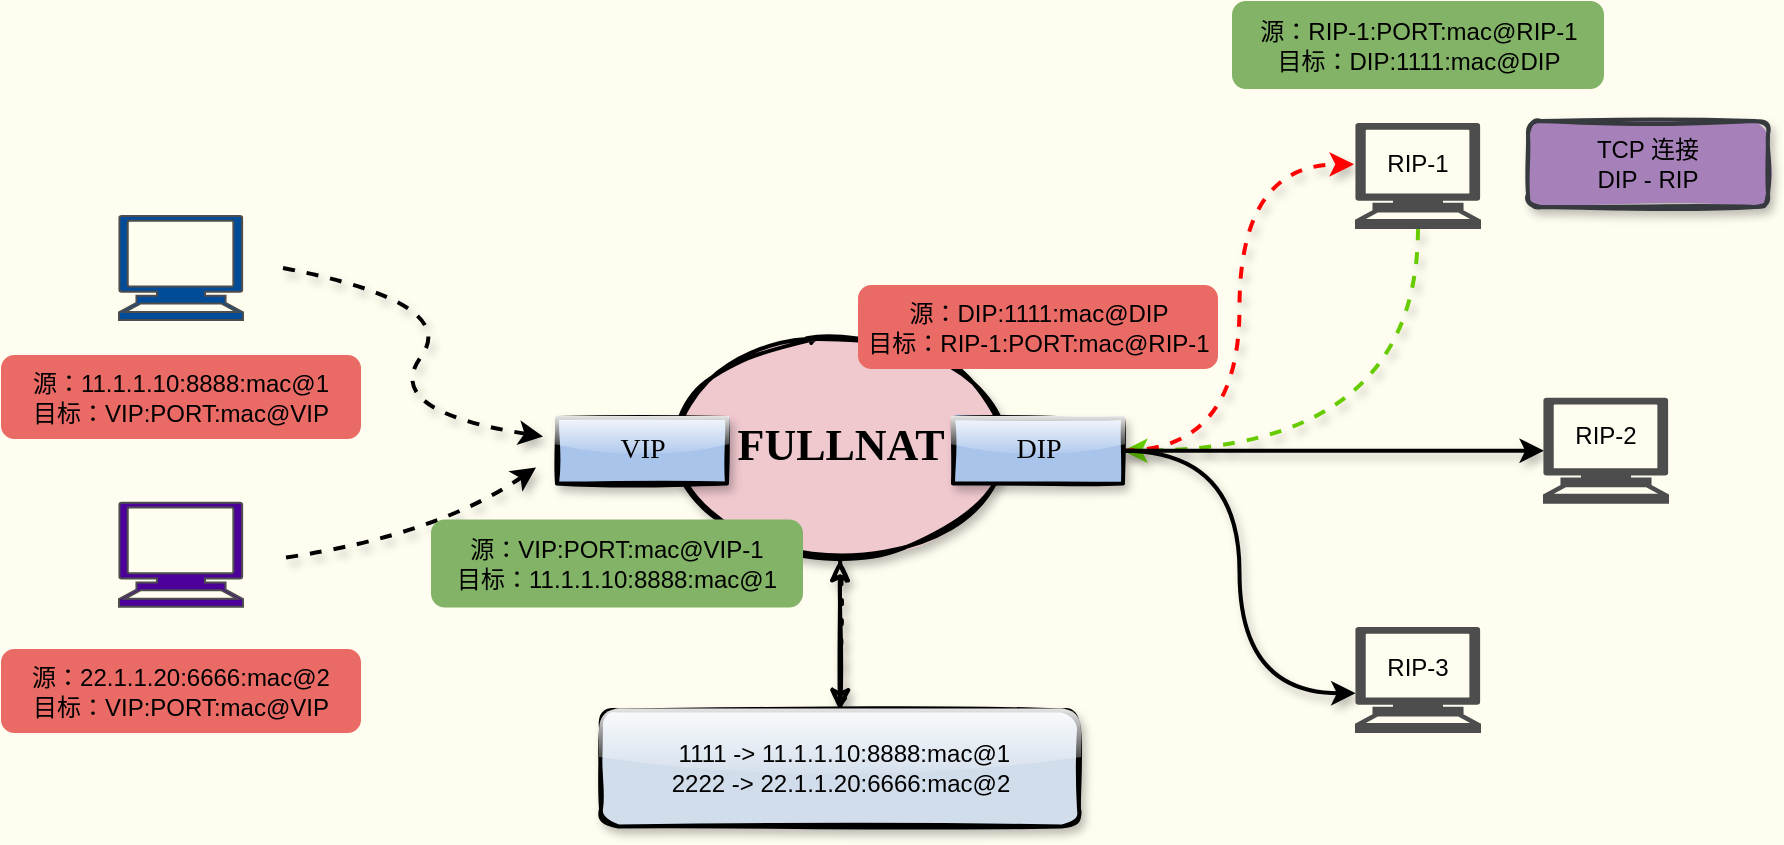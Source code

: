 <mxfile version="14.4.8" type="github">
  <diagram id="3vpoEuc7arG2botz0JY9" name="第 1 页">
    <mxGraphModel dx="1252" dy="-271" grid="0" gridSize="10" guides="1" tooltips="1" connect="1" arrows="1" fold="1" page="1" pageScale="1" pageWidth="1169" pageHeight="827" background="#FFFDF0" math="0" shadow="0">
      <root>
        <mxCell id="0" />
        <mxCell id="1" parent="0" />
        <mxCell id="KAe1q3voPzFlW-sMIW56-1" style="edgeStyle=orthogonalEdgeStyle;orthogonalLoop=1;jettySize=auto;html=1;exitX=0.5;exitY=1;exitDx=0;exitDy=0;exitPerimeter=0;entryX=1;entryY=0.5;entryDx=0;entryDy=0;strokeWidth=2;curved=1;shadow=1;sketch=0;strokeColor=#66CC00;dashed=1;" parent="1" source="KAe1q3voPzFlW-sMIW56-13" target="KAe1q3voPzFlW-sMIW56-11" edge="1">
          <mxGeometry relative="1" as="geometry" />
        </mxCell>
        <mxCell id="KAe1q3voPzFlW-sMIW56-2" style="edgeStyle=orthogonalEdgeStyle;rounded=0;orthogonalLoop=1;jettySize=auto;html=1;exitX=0.5;exitY=1;exitDx=0;exitDy=0;exitPerimeter=0;" parent="1" edge="1">
          <mxGeometry relative="1" as="geometry">
            <mxPoint x="265" y="1409.74" as="sourcePoint" />
            <mxPoint x="265" y="1409.74" as="targetPoint" />
          </mxGeometry>
        </mxCell>
        <mxCell id="KAe1q3voPzFlW-sMIW56-3" value="" style="curved=1;endArrow=classic;html=1;shadow=1;strokeWidth=2;dashed=1;" parent="1" edge="1">
          <mxGeometry width="50" height="50" relative="1" as="geometry">
            <mxPoint x="308.5" y="1245" as="sourcePoint" />
            <mxPoint x="438.5" y="1329.24" as="targetPoint" />
            <Array as="points">
              <mxPoint x="397.5" y="1262.24" />
              <mxPoint x="357.5" y="1316.49" />
            </Array>
          </mxGeometry>
        </mxCell>
        <mxCell id="KAe1q3voPzFlW-sMIW56-4" value="" style="curved=1;endArrow=classic;html=1;shadow=1;strokeWidth=2;dashed=1;" parent="1" edge="1">
          <mxGeometry width="50" height="50" relative="1" as="geometry">
            <mxPoint x="310" y="1389.74" as="sourcePoint" />
            <mxPoint x="435" y="1344.74" as="targetPoint" />
            <Array as="points">
              <mxPoint x="385" y="1378.74" />
            </Array>
          </mxGeometry>
        </mxCell>
        <mxCell id="KAe1q3voPzFlW-sMIW56-5" value="&lt;div style=&quot;font-family: &amp;#34;helvetica&amp;#34; ; font-size: 12px&quot;&gt;&lt;br&gt;&lt;/div&gt;" style="text;html=1;strokeColor=none;fillColor=none;align=center;verticalAlign=middle;whiteSpace=wrap;rounded=0;shadow=1;glass=1;sketch=1;fontFamily=Tahoma;fontSize=14;" parent="1" vertex="1">
          <mxGeometry x="174.5" y="1430.24" width="181" height="20" as="geometry" />
        </mxCell>
        <mxCell id="KAe1q3voPzFlW-sMIW56-6" value="&lt;b&gt;&lt;font style=&quot;font-size: 22px&quot;&gt;FULLNAT&lt;/font&gt;&lt;/b&gt;" style="ellipse;whiteSpace=wrap;html=1;shadow=1;glass=1;sketch=1;strokeWidth=2;fontFamily=Tahoma;fontSize=14;fillStyle=solid;fillColor=#f0c9cf;" parent="1" vertex="1">
          <mxGeometry x="508.5" y="1280.24" width="157" height="108" as="geometry" />
        </mxCell>
        <mxCell id="KAe1q3voPzFlW-sMIW56-7" value="VIP" style="rounded=0;whiteSpace=wrap;html=1;shadow=1;glass=1;sketch=1;strokeColor=#000000;strokeWidth=2;fontFamily=Tahoma;fontSize=14;fillStyle=solid;fillColor=#A9C4EB;" parent="1" vertex="1">
          <mxGeometry x="445.5" y="1320" width="85" height="32.75" as="geometry" />
        </mxCell>
        <mxCell id="KAe1q3voPzFlW-sMIW56-8" style="edgeStyle=orthogonalEdgeStyle;sketch=0;orthogonalLoop=1;jettySize=auto;html=1;exitX=1;exitY=0.5;exitDx=0;exitDy=0;entryX=-0.016;entryY=0.388;entryDx=0;entryDy=0;entryPerimeter=0;shadow=1;strokeWidth=2;curved=1;strokeColor=#FF0000;dashed=1;" parent="1" source="KAe1q3voPzFlW-sMIW56-11" target="KAe1q3voPzFlW-sMIW56-13" edge="1">
          <mxGeometry relative="1" as="geometry" />
        </mxCell>
        <mxCell id="KAe1q3voPzFlW-sMIW56-9" style="edgeStyle=orthogonalEdgeStyle;curved=1;sketch=0;orthogonalLoop=1;jettySize=auto;html=1;exitX=1;exitY=0.5;exitDx=0;exitDy=0;entryX=-0.003;entryY=0.627;entryDx=0;entryDy=0;entryPerimeter=0;shadow=1;strokeWidth=2;" parent="1" source="KAe1q3voPzFlW-sMIW56-11" target="KAe1q3voPzFlW-sMIW56-15" edge="1">
          <mxGeometry relative="1" as="geometry" />
        </mxCell>
        <mxCell id="KAe1q3voPzFlW-sMIW56-10" style="edgeStyle=orthogonalEdgeStyle;curved=1;sketch=0;orthogonalLoop=1;jettySize=auto;html=1;exitX=1;exitY=0.5;exitDx=0;exitDy=0;entryX=0;entryY=0.5;entryDx=0;entryDy=0;entryPerimeter=0;shadow=1;strokeWidth=2;" parent="1" source="KAe1q3voPzFlW-sMIW56-11" target="KAe1q3voPzFlW-sMIW56-14" edge="1">
          <mxGeometry relative="1" as="geometry" />
        </mxCell>
        <mxCell id="KAe1q3voPzFlW-sMIW56-11" value="DIP" style="rounded=0;whiteSpace=wrap;html=1;shadow=1;glass=1;sketch=1;strokeColor=#000000;strokeWidth=2;fontFamily=Tahoma;fontSize=14;fillStyle=solid;fillColor=#A9C4EB;" parent="1" vertex="1">
          <mxGeometry x="643.5" y="1320" width="85" height="32.75" as="geometry" />
        </mxCell>
        <mxCell id="KAe1q3voPzFlW-sMIW56-12" value="&lt;div style=&quot;font-family: &amp;#34;helvetica&amp;#34; ; font-size: 12px&quot;&gt;&lt;br&gt;&lt;/div&gt;" style="text;html=1;strokeColor=none;fillColor=none;align=center;verticalAlign=middle;whiteSpace=wrap;rounded=0;shadow=1;glass=1;sketch=1;fontFamily=Tahoma;fontSize=14;" parent="1" vertex="1">
          <mxGeometry x="187.5" y="1303.24" width="181" height="20" as="geometry" />
        </mxCell>
        <mxCell id="KAe1q3voPzFlW-sMIW56-13" value="" style="shape=mxgraph.signs.tech.computer;html=1;pointerEvents=1;verticalLabelPosition=bottom;verticalAlign=top;align=center;labelBackgroundColor=none;fontColor=#ffffff;fillColor=#4D4D4D;strokeColor=#4D4D4D;" parent="1" vertex="1">
          <mxGeometry x="845" y="1173" width="62" height="52" as="geometry" />
        </mxCell>
        <mxCell id="KAe1q3voPzFlW-sMIW56-14" value="" style="shape=mxgraph.signs.tech.computer;html=1;pointerEvents=1;verticalLabelPosition=bottom;verticalAlign=top;align=center;labelBackgroundColor=none;fontColor=#ffffff;fillColor=#4D4D4D;strokeColor=#4D4D4D;" parent="1" vertex="1">
          <mxGeometry x="939" y="1310.38" width="62" height="52" as="geometry" />
        </mxCell>
        <mxCell id="KAe1q3voPzFlW-sMIW56-15" value="" style="shape=mxgraph.signs.tech.computer;html=1;pointerEvents=1;verticalLabelPosition=bottom;verticalAlign=top;align=center;labelBackgroundColor=none;fontColor=#ffffff;fillColor=#4D4D4D;strokeColor=#4D4D4D;" parent="1" vertex="1">
          <mxGeometry x="845" y="1425" width="62" height="52" as="geometry" />
        </mxCell>
        <mxCell id="KAe1q3voPzFlW-sMIW56-16" value="&lt;meta charset=&quot;utf-8&quot;&gt;&lt;span style=&quot;color: rgb(0, 0, 0); font-family: helvetica; font-size: 12px; font-style: normal; font-weight: 400; letter-spacing: normal; text-align: center; text-indent: 0px; text-transform: none; word-spacing: 0px; display: inline; float: none;&quot;&gt;RIP-1&lt;/span&gt;" style="text;html=1;strokeColor=none;fillColor=none;align=center;verticalAlign=middle;whiteSpace=wrap;rounded=0;labelBackgroundColor=none;" parent="1" vertex="1">
          <mxGeometry x="856" y="1183" width="40" height="20" as="geometry" />
        </mxCell>
        <mxCell id="KAe1q3voPzFlW-sMIW56-17" value="&lt;span style=&quot;color: rgb(0, 0, 0); font-family: helvetica; font-size: 12px; font-style: normal; font-weight: 400; letter-spacing: normal; text-align: center; text-indent: 0px; text-transform: none; word-spacing: 0px; display: inline; float: none;&quot;&gt;RIP-2&lt;/span&gt;" style="text;html=1;strokeColor=none;fillColor=none;align=center;verticalAlign=middle;whiteSpace=wrap;rounded=0;labelBackgroundColor=none;" parent="1" vertex="1">
          <mxGeometry x="950" y="1319.38" width="40" height="20" as="geometry" />
        </mxCell>
        <mxCell id="KAe1q3voPzFlW-sMIW56-18" value="&lt;span style=&quot;color: rgb(0, 0, 0); font-family: helvetica; font-size: 12px; font-style: normal; font-weight: 400; letter-spacing: normal; text-align: center; text-indent: 0px; text-transform: none; word-spacing: 0px; display: inline; float: none;&quot;&gt;RIP-3&lt;/span&gt;" style="text;html=1;strokeColor=none;fillColor=none;align=center;verticalAlign=middle;whiteSpace=wrap;rounded=0;labelBackgroundColor=none;" parent="1" vertex="1">
          <mxGeometry x="856" y="1435" width="40" height="20" as="geometry" />
        </mxCell>
        <mxCell id="KAe1q3voPzFlW-sMIW56-19" value="源：DIP:1111&lt;span style=&quot;font-family: &amp;#34;helvetica&amp;#34;&quot;&gt;:mac@DIP&lt;/span&gt;&lt;br&gt;目标：RIP-1:PORT:mac@RIP-1" style="rounded=1;whiteSpace=wrap;html=1;fillColor=#EA6B66;strokeColor=#EA6B66;" parent="1" vertex="1">
          <mxGeometry x="596.5" y="1254" width="179" height="41" as="geometry" />
        </mxCell>
        <mxCell id="KAe1q3voPzFlW-sMIW56-20" value="源：RIP-1:PORT:mac@RIP-1&lt;br&gt;目标：DIP:1111&lt;span style=&quot;font-family: &amp;#34;helvetica&amp;#34;&quot;&gt;:mac@DIP&lt;/span&gt;" style="rounded=1;whiteSpace=wrap;html=1;strokeColor=#82b366;fillColor=#82B366;" parent="1" vertex="1">
          <mxGeometry x="783.5" y="1112" width="185" height="43" as="geometry" />
        </mxCell>
        <mxCell id="KAe1q3voPzFlW-sMIW56-21" value="" style="shape=mxgraph.signs.tech.computer;html=1;pointerEvents=1;verticalLabelPosition=bottom;verticalAlign=top;align=center;labelBackgroundColor=none;fontColor=#ffffff;strokeColor=#4D4D4D;fillColor=#004C99;" parent="1" vertex="1">
          <mxGeometry x="226.5" y="1219" width="62" height="52" as="geometry" />
        </mxCell>
        <mxCell id="KAe1q3voPzFlW-sMIW56-22" value="" style="shape=mxgraph.signs.tech.computer;html=1;pointerEvents=1;verticalLabelPosition=bottom;verticalAlign=top;align=center;labelBackgroundColor=none;fontColor=#ffffff;strokeColor=#4D4D4D;fillColor=#4C0099;" parent="1" vertex="1">
          <mxGeometry x="226.5" y="1362.38" width="62" height="52" as="geometry" />
        </mxCell>
        <mxCell id="KAe1q3voPzFlW-sMIW56-23" value="&lt;div style=&quot;font-family: &amp;#34;helvetica&amp;#34;&quot;&gt;源：11.1.1.10:8888:mac@1&lt;/div&gt;&lt;div style=&quot;font-family: &amp;#34;helvetica&amp;#34;&quot;&gt;目标：VIP:PORT:mac@VIP&lt;/div&gt;" style="rounded=1;whiteSpace=wrap;html=1;fillColor=#EA6B66;strokeColor=#EA6B66;" parent="1" vertex="1">
          <mxGeometry x="168" y="1289" width="179" height="41" as="geometry" />
        </mxCell>
        <mxCell id="KAe1q3voPzFlW-sMIW56-24" value="&lt;div style=&quot;font-family: &amp;#34;helvetica&amp;#34;&quot;&gt;&lt;div&gt;源：22.1.1.20:6666:mac@2&lt;/div&gt;目标：VIP:PORT:mac@VIP&lt;/div&gt;" style="rounded=1;whiteSpace=wrap;html=1;fillColor=#EA6B66;strokeColor=#EA6B66;" parent="1" vertex="1">
          <mxGeometry x="168" y="1436" width="179" height="41" as="geometry" />
        </mxCell>
        <mxCell id="KAe1q3voPzFlW-sMIW56-26" value="" style="edgeStyle=orthogonalEdgeStyle;curved=1;sketch=1;orthogonalLoop=1;jettySize=auto;html=1;shadow=1;dashed=1;dashPattern=1 4;strokeWidth=2;fontFamily=Tahoma;fontSize=14;" parent="1" target="KAe1q3voPzFlW-sMIW56-28" edge="1">
          <mxGeometry relative="1" as="geometry">
            <mxPoint x="587" y="1391" as="sourcePoint" />
          </mxGeometry>
        </mxCell>
        <mxCell id="KAe1q3voPzFlW-sMIW56-27" value="" style="sketch=1;orthogonalLoop=1;jettySize=auto;html=1;shadow=1;strokeWidth=2;fontFamily=Tahoma;fontSize=14;" parent="1" source="KAe1q3voPzFlW-sMIW56-28" edge="1">
          <mxGeometry relative="1" as="geometry">
            <mxPoint x="587" y="1391" as="targetPoint" />
          </mxGeometry>
        </mxCell>
        <mxCell id="KAe1q3voPzFlW-sMIW56-28" value="&lt;div style=&quot;font-family: &amp;#34;helvetica&amp;#34; ; font-size: 12px&quot;&gt;&lt;div&gt;&amp;nbsp;&lt;span&gt;1111 -&amp;gt;&amp;nbsp;&lt;/span&gt;&lt;span&gt;11.1.1.10:8888:mac@1&lt;/span&gt;&lt;/div&gt;&lt;div&gt;2222 -&amp;gt;&amp;nbsp;&lt;span&gt;22.1.1.20:6666:mac@2&lt;/span&gt;&lt;/div&gt;&lt;/div&gt;" style="whiteSpace=wrap;html=1;shadow=1;fontFamily=Tahoma;fontSize=14;strokeWidth=2;glass=1;sketch=1;fillStyle=solid;rounded=1;fillColor=#D1DDEB;" parent="1" vertex="1">
          <mxGeometry x="467.5" y="1466.24" width="239" height="58" as="geometry" />
        </mxCell>
        <mxCell id="KAe1q3voPzFlW-sMIW56-30" value="源：VIP:PORT:mac@VIP-1&lt;br&gt;目标：&lt;span style=&quot;font-family: &amp;#34;helvetica&amp;#34;&quot;&gt;11.1.1.10:8888:mac@1&lt;/span&gt;" style="rounded=1;whiteSpace=wrap;html=1;strokeColor=#82b366;fillColor=#82B366;" parent="1" vertex="1">
          <mxGeometry x="383" y="1371.24" width="185" height="43" as="geometry" />
        </mxCell>
        <mxCell id="A8cJchjovTQXPiyFoQSJ-1" value="TCP 连接&lt;br&gt;DIP - RIP" style="rounded=1;whiteSpace=wrap;html=1;strokeWidth=2;glass=0;shadow=1;sketch=1;fillStyle=solid;strokeColor=#36393d;fillColor=#A680B8;" vertex="1" parent="1">
          <mxGeometry x="931" y="1171.5" width="120" height="43" as="geometry" />
        </mxCell>
      </root>
    </mxGraphModel>
  </diagram>
</mxfile>
